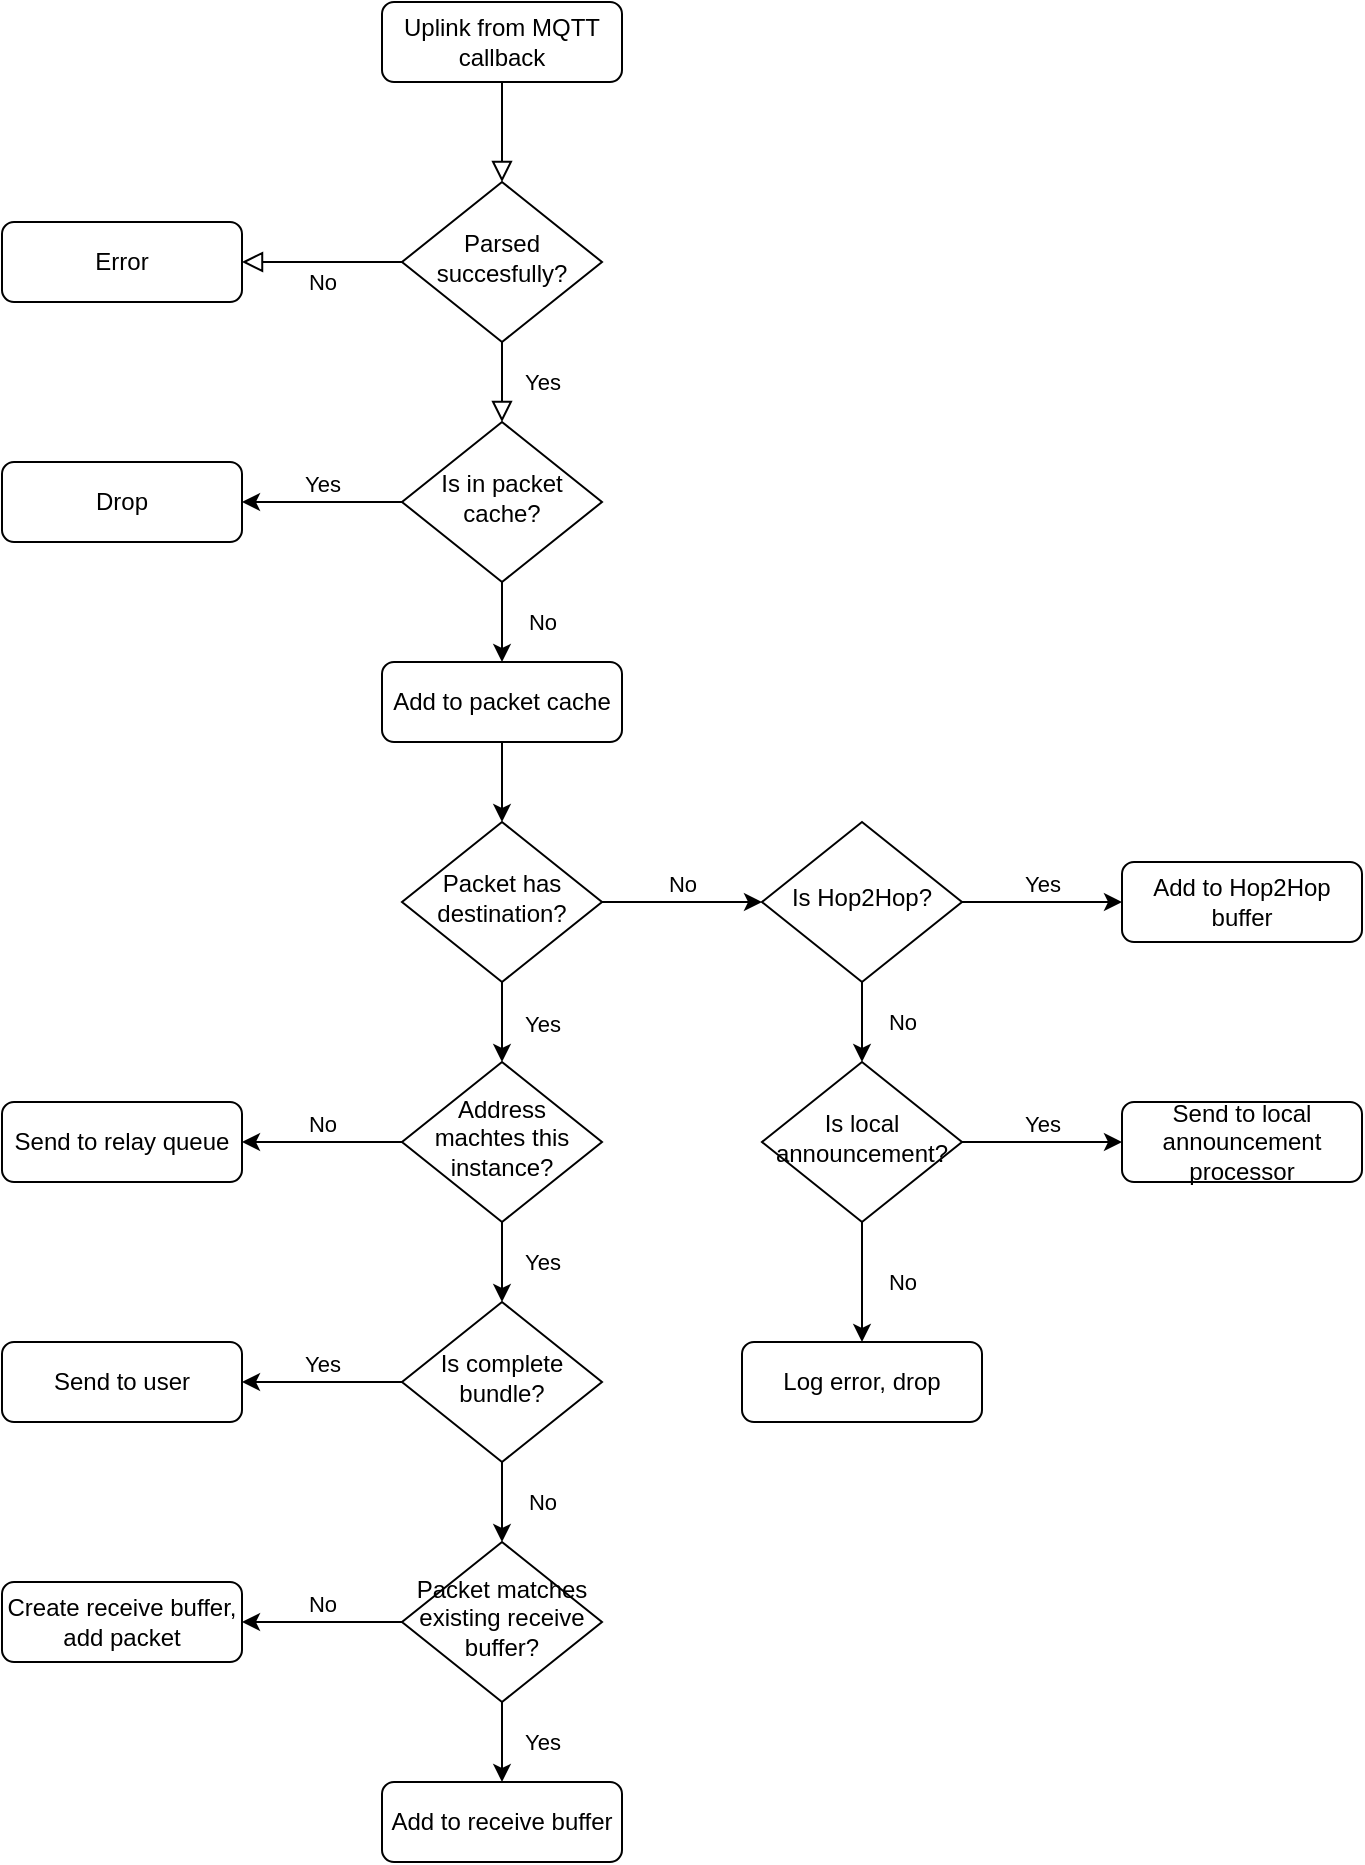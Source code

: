 <mxfile version="20.2.3" type="device"><diagram id="C5RBs43oDa-KdzZeNtuy" name="Page-1"><mxGraphModel dx="3276" dy="2278" grid="1" gridSize="10" guides="1" tooltips="1" connect="1" arrows="1" fold="1" page="1" pageScale="1" pageWidth="827" pageHeight="1169" math="0" shadow="0"><root><mxCell id="WIyWlLk6GJQsqaUBKTNV-0"/><mxCell id="WIyWlLk6GJQsqaUBKTNV-1" parent="WIyWlLk6GJQsqaUBKTNV-0"/><mxCell id="WIyWlLk6GJQsqaUBKTNV-2" value="" style="rounded=0;html=1;jettySize=auto;orthogonalLoop=1;fontSize=11;endArrow=block;endFill=0;endSize=8;strokeWidth=1;shadow=0;labelBackgroundColor=none;edgeStyle=orthogonalEdgeStyle;" parent="WIyWlLk6GJQsqaUBKTNV-1" source="WIyWlLk6GJQsqaUBKTNV-3" target="WIyWlLk6GJQsqaUBKTNV-6" edge="1"><mxGeometry relative="1" as="geometry"/></mxCell><mxCell id="WIyWlLk6GJQsqaUBKTNV-3" value="Uplink from MQTT callback" style="rounded=1;whiteSpace=wrap;html=1;fontSize=12;glass=0;strokeWidth=1;shadow=0;" parent="WIyWlLk6GJQsqaUBKTNV-1" vertex="1"><mxGeometry x="-563" y="90" width="120" height="40" as="geometry"/></mxCell><mxCell id="WIyWlLk6GJQsqaUBKTNV-4" value="Yes" style="rounded=0;html=1;jettySize=auto;orthogonalLoop=1;fontSize=11;endArrow=block;endFill=0;endSize=8;strokeWidth=1;shadow=0;labelBackgroundColor=none;edgeStyle=orthogonalEdgeStyle;" parent="WIyWlLk6GJQsqaUBKTNV-1" source="WIyWlLk6GJQsqaUBKTNV-6" edge="1"><mxGeometry y="20" relative="1" as="geometry"><mxPoint as="offset"/><mxPoint x="-503" y="300" as="targetPoint"/></mxGeometry></mxCell><mxCell id="WIyWlLk6GJQsqaUBKTNV-5" value="No" style="edgeStyle=orthogonalEdgeStyle;rounded=0;html=1;jettySize=auto;orthogonalLoop=1;fontSize=11;endArrow=block;endFill=0;endSize=8;strokeWidth=1;shadow=0;labelBackgroundColor=none;" parent="WIyWlLk6GJQsqaUBKTNV-1" source="WIyWlLk6GJQsqaUBKTNV-6" target="WIyWlLk6GJQsqaUBKTNV-7" edge="1"><mxGeometry y="10" relative="1" as="geometry"><mxPoint as="offset"/></mxGeometry></mxCell><mxCell id="WIyWlLk6GJQsqaUBKTNV-6" value="Parsed succesfully?" style="rhombus;whiteSpace=wrap;html=1;shadow=0;fontFamily=Helvetica;fontSize=12;align=center;strokeWidth=1;spacing=6;spacingTop=-4;" parent="WIyWlLk6GJQsqaUBKTNV-1" vertex="1"><mxGeometry x="-553" y="180" width="100" height="80" as="geometry"/></mxCell><mxCell id="WIyWlLk6GJQsqaUBKTNV-7" value="Error" style="rounded=1;whiteSpace=wrap;html=1;fontSize=12;glass=0;strokeWidth=1;shadow=0;" parent="WIyWlLk6GJQsqaUBKTNV-1" vertex="1"><mxGeometry x="-753" y="200" width="120" height="40" as="geometry"/></mxCell><mxCell id="kOFOAXR8p7YPr6ecUp-y-3" value="Yes" style="edgeStyle=orthogonalEdgeStyle;rounded=0;orthogonalLoop=1;jettySize=auto;html=1;entryX=1;entryY=0.5;entryDx=0;entryDy=0;verticalAlign=bottom;" parent="WIyWlLk6GJQsqaUBKTNV-1" source="kOFOAXR8p7YPr6ecUp-y-0" target="kOFOAXR8p7YPr6ecUp-y-2" edge="1"><mxGeometry relative="1" as="geometry"/></mxCell><mxCell id="kOFOAXR8p7YPr6ecUp-y-5" value="No" style="edgeStyle=orthogonalEdgeStyle;rounded=0;orthogonalLoop=1;jettySize=auto;html=1;entryX=0.5;entryY=0;entryDx=0;entryDy=0;verticalAlign=middle;align=center;labelBackgroundColor=none;labelPosition=center;verticalLabelPosition=middle;" parent="WIyWlLk6GJQsqaUBKTNV-1" source="kOFOAXR8p7YPr6ecUp-y-0" edge="1"><mxGeometry y="20" relative="1" as="geometry"><mxPoint x="-503" y="420" as="targetPoint"/><mxPoint as="offset"/></mxGeometry></mxCell><mxCell id="kOFOAXR8p7YPr6ecUp-y-0" value="Is in packet cache?" style="rhombus;whiteSpace=wrap;html=1;shadow=0;fontFamily=Helvetica;fontSize=12;align=center;strokeWidth=1;spacing=6;spacingTop=-4;verticalAlign=middle;" parent="WIyWlLk6GJQsqaUBKTNV-1" vertex="1"><mxGeometry x="-553" y="300" width="100" height="80" as="geometry"/></mxCell><mxCell id="kOFOAXR8p7YPr6ecUp-y-2" value="Drop" style="rounded=1;whiteSpace=wrap;html=1;fontSize=12;glass=0;strokeWidth=1;shadow=0;" parent="WIyWlLk6GJQsqaUBKTNV-1" vertex="1"><mxGeometry x="-753" y="320" width="120" height="40" as="geometry"/></mxCell><mxCell id="kOFOAXR8p7YPr6ecUp-y-23" style="edgeStyle=orthogonalEdgeStyle;rounded=0;orthogonalLoop=1;jettySize=auto;html=1;entryX=0.5;entryY=0;entryDx=0;entryDy=0;labelBackgroundColor=none;" parent="WIyWlLk6GJQsqaUBKTNV-1" source="kOFOAXR8p7YPr6ecUp-y-6" target="kOFOAXR8p7YPr6ecUp-y-22" edge="1"><mxGeometry relative="1" as="geometry"/></mxCell><mxCell id="kOFOAXR8p7YPr6ecUp-y-6" value="Add to packet cache" style="rounded=1;whiteSpace=wrap;html=1;fontSize=12;glass=0;strokeWidth=1;shadow=0;" parent="WIyWlLk6GJQsqaUBKTNV-1" vertex="1"><mxGeometry x="-563" y="420" width="120" height="40" as="geometry"/></mxCell><mxCell id="kOFOAXR8p7YPr6ecUp-y-10" value="No" style="edgeStyle=orthogonalEdgeStyle;rounded=0;orthogonalLoop=1;jettySize=auto;html=1;entryX=1;entryY=0.5;entryDx=0;entryDy=0;labelBackgroundColor=none;verticalAlign=bottom;" parent="WIyWlLk6GJQsqaUBKTNV-1" source="kOFOAXR8p7YPr6ecUp-y-7" target="kOFOAXR8p7YPr6ecUp-y-9" edge="1"><mxGeometry relative="1" as="geometry"/></mxCell><mxCell id="kOFOAXR8p7YPr6ecUp-y-12" value="Yes" style="edgeStyle=orthogonalEdgeStyle;rounded=0;orthogonalLoop=1;jettySize=auto;html=1;entryX=0.5;entryY=0;entryDx=0;entryDy=0;labelBackgroundColor=none;" parent="WIyWlLk6GJQsqaUBKTNV-1" source="kOFOAXR8p7YPr6ecUp-y-7" edge="1"><mxGeometry y="20" relative="1" as="geometry"><mxPoint x="-503" y="740" as="targetPoint"/><mxPoint as="offset"/></mxGeometry></mxCell><mxCell id="kOFOAXR8p7YPr6ecUp-y-7" value="Address machtes this instance?" style="rhombus;whiteSpace=wrap;html=1;shadow=0;fontFamily=Helvetica;fontSize=12;align=center;strokeWidth=1;spacing=6;spacingTop=-4;verticalAlign=middle;" parent="WIyWlLk6GJQsqaUBKTNV-1" vertex="1"><mxGeometry x="-553" y="620" width="100" height="80" as="geometry"/></mxCell><mxCell id="kOFOAXR8p7YPr6ecUp-y-9" value="Send to relay queue" style="rounded=1;whiteSpace=wrap;html=1;fontSize=12;glass=0;strokeWidth=1;shadow=0;" parent="WIyWlLk6GJQsqaUBKTNV-1" vertex="1"><mxGeometry x="-753" y="640" width="120" height="40" as="geometry"/></mxCell><mxCell id="kOFOAXR8p7YPr6ecUp-y-15" value="No" style="edgeStyle=orthogonalEdgeStyle;rounded=0;orthogonalLoop=1;jettySize=auto;html=1;labelBackgroundColor=none;verticalAlign=bottom;entryX=1;entryY=0.5;entryDx=0;entryDy=0;" parent="WIyWlLk6GJQsqaUBKTNV-1" source="kOFOAXR8p7YPr6ecUp-y-13" target="kOFOAXR8p7YPr6ecUp-y-14" edge="1"><mxGeometry relative="1" as="geometry"><mxPoint x="-783" y="940" as="targetPoint"/><Array as="points"/></mxGeometry></mxCell><mxCell id="kOFOAXR8p7YPr6ecUp-y-17" value="Yes" style="edgeStyle=orthogonalEdgeStyle;rounded=0;orthogonalLoop=1;jettySize=auto;html=1;entryX=0.5;entryY=0;entryDx=0;entryDy=0;labelBackgroundColor=none;" parent="WIyWlLk6GJQsqaUBKTNV-1" source="kOFOAXR8p7YPr6ecUp-y-13" target="kOFOAXR8p7YPr6ecUp-y-16" edge="1"><mxGeometry y="20" relative="1" as="geometry"><mxPoint as="offset"/></mxGeometry></mxCell><mxCell id="kOFOAXR8p7YPr6ecUp-y-13" value="Packet matches existing receive buffer?" style="rhombus;whiteSpace=wrap;html=1;shadow=0;fontFamily=Helvetica;fontSize=12;align=center;strokeWidth=1;spacing=6;spacingTop=-4;verticalAlign=middle;" parent="WIyWlLk6GJQsqaUBKTNV-1" vertex="1"><mxGeometry x="-553" y="860" width="100" height="80" as="geometry"/></mxCell><mxCell id="kOFOAXR8p7YPr6ecUp-y-14" value="Create receive buffer, add packet" style="rounded=1;whiteSpace=wrap;html=1;fontSize=12;glass=0;strokeWidth=1;shadow=0;" parent="WIyWlLk6GJQsqaUBKTNV-1" vertex="1"><mxGeometry x="-753" y="880" width="120" height="40" as="geometry"/></mxCell><mxCell id="kOFOAXR8p7YPr6ecUp-y-16" value="Add to receive buffer" style="rounded=1;whiteSpace=wrap;html=1;fontSize=12;glass=0;strokeWidth=1;shadow=0;" parent="WIyWlLk6GJQsqaUBKTNV-1" vertex="1"><mxGeometry x="-563" y="980" width="120" height="40" as="geometry"/></mxCell><mxCell id="kOFOAXR8p7YPr6ecUp-y-24" value="Yes" style="edgeStyle=orthogonalEdgeStyle;rounded=0;orthogonalLoop=1;jettySize=auto;html=1;entryX=0.5;entryY=0;entryDx=0;entryDy=0;labelBackgroundColor=none;verticalAlign=bottom;" parent="WIyWlLk6GJQsqaUBKTNV-1" source="kOFOAXR8p7YPr6ecUp-y-22" target="kOFOAXR8p7YPr6ecUp-y-7" edge="1"><mxGeometry x="0.5" y="20" relative="1" as="geometry"><mxPoint as="offset"/></mxGeometry></mxCell><mxCell id="kOFOAXR8p7YPr6ecUp-y-27" value="No" style="edgeStyle=orthogonalEdgeStyle;rounded=0;orthogonalLoop=1;jettySize=auto;html=1;entryX=0;entryY=0.5;entryDx=0;entryDy=0;labelBackgroundColor=none;verticalAlign=bottom;" parent="WIyWlLk6GJQsqaUBKTNV-1" source="kOFOAXR8p7YPr6ecUp-y-22" target="kOFOAXR8p7YPr6ecUp-y-25" edge="1"><mxGeometry relative="1" as="geometry"/></mxCell><mxCell id="kOFOAXR8p7YPr6ecUp-y-22" value="Packet has destination?" style="rhombus;whiteSpace=wrap;html=1;shadow=0;fontFamily=Helvetica;fontSize=12;align=center;strokeWidth=1;spacing=6;spacingTop=-4;verticalAlign=middle;" parent="WIyWlLk6GJQsqaUBKTNV-1" vertex="1"><mxGeometry x="-553" y="500" width="100" height="80" as="geometry"/></mxCell><mxCell id="kOFOAXR8p7YPr6ecUp-y-31" value="Yes" style="edgeStyle=orthogonalEdgeStyle;rounded=0;orthogonalLoop=1;jettySize=auto;html=1;entryX=0;entryY=0.5;entryDx=0;entryDy=0;labelBackgroundColor=none;verticalAlign=bottom;" parent="WIyWlLk6GJQsqaUBKTNV-1" source="kOFOAXR8p7YPr6ecUp-y-25" target="kOFOAXR8p7YPr6ecUp-y-28" edge="1"><mxGeometry relative="1" as="geometry"/></mxCell><mxCell id="kOFOAXR8p7YPr6ecUp-y-34" value="No" style="edgeStyle=orthogonalEdgeStyle;rounded=0;orthogonalLoop=1;jettySize=auto;html=1;entryX=0.5;entryY=0;entryDx=0;entryDy=0;labelBackgroundColor=none;" parent="WIyWlLk6GJQsqaUBKTNV-1" source="kOFOAXR8p7YPr6ecUp-y-25" target="kOFOAXR8p7YPr6ecUp-y-33" edge="1"><mxGeometry y="20" relative="1" as="geometry"><mxPoint as="offset"/></mxGeometry></mxCell><mxCell id="kOFOAXR8p7YPr6ecUp-y-25" value="Is Hop2Hop?" style="rhombus;whiteSpace=wrap;html=1;shadow=0;fontFamily=Helvetica;fontSize=12;align=center;strokeWidth=1;spacing=6;spacingTop=-4;verticalAlign=middle;" parent="WIyWlLk6GJQsqaUBKTNV-1" vertex="1"><mxGeometry x="-373" y="500" width="100" height="80" as="geometry"/></mxCell><mxCell id="kOFOAXR8p7YPr6ecUp-y-28" value="Add to Hop2Hop buffer" style="rounded=1;whiteSpace=wrap;html=1;fontSize=12;glass=0;strokeWidth=1;shadow=0;" parent="WIyWlLk6GJQsqaUBKTNV-1" vertex="1"><mxGeometry x="-193" y="520" width="120" height="40" as="geometry"/></mxCell><mxCell id="kOFOAXR8p7YPr6ecUp-y-36" value="Yes" style="edgeStyle=orthogonalEdgeStyle;rounded=0;orthogonalLoop=1;jettySize=auto;html=1;entryX=0;entryY=0.5;entryDx=0;entryDy=0;labelBackgroundColor=none;verticalAlign=bottom;" parent="WIyWlLk6GJQsqaUBKTNV-1" source="kOFOAXR8p7YPr6ecUp-y-33" target="kOFOAXR8p7YPr6ecUp-y-35" edge="1"><mxGeometry relative="1" as="geometry"/></mxCell><mxCell id="kOFOAXR8p7YPr6ecUp-y-38" value="No" style="edgeStyle=orthogonalEdgeStyle;rounded=0;orthogonalLoop=1;jettySize=auto;html=1;entryX=0.5;entryY=0;entryDx=0;entryDy=0;labelBackgroundColor=none;" parent="WIyWlLk6GJQsqaUBKTNV-1" source="kOFOAXR8p7YPr6ecUp-y-33" target="kOFOAXR8p7YPr6ecUp-y-37" edge="1"><mxGeometry y="20" relative="1" as="geometry"><mxPoint as="offset"/></mxGeometry></mxCell><mxCell id="kOFOAXR8p7YPr6ecUp-y-33" value="Is local announcement?" style="rhombus;whiteSpace=wrap;html=1;shadow=0;fontFamily=Helvetica;fontSize=12;align=center;strokeWidth=1;spacing=6;spacingTop=-4;verticalAlign=middle;" parent="WIyWlLk6GJQsqaUBKTNV-1" vertex="1"><mxGeometry x="-373" y="620" width="100" height="80" as="geometry"/></mxCell><mxCell id="kOFOAXR8p7YPr6ecUp-y-35" value="Send to local announcement processor" style="rounded=1;whiteSpace=wrap;html=1;fontSize=12;glass=0;strokeWidth=1;shadow=0;" parent="WIyWlLk6GJQsqaUBKTNV-1" vertex="1"><mxGeometry x="-193" y="640" width="120" height="40" as="geometry"/></mxCell><mxCell id="kOFOAXR8p7YPr6ecUp-y-37" value="Log error, drop" style="rounded=1;whiteSpace=wrap;html=1;fontSize=12;glass=0;strokeWidth=1;shadow=0;" parent="WIyWlLk6GJQsqaUBKTNV-1" vertex="1"><mxGeometry x="-383" y="760" width="120" height="40" as="geometry"/></mxCell><mxCell id="kOFOAXR8p7YPr6ecUp-y-39" value="Yes" style="edgeStyle=orthogonalEdgeStyle;rounded=0;orthogonalLoop=1;jettySize=auto;html=1;labelBackgroundColor=none;verticalAlign=bottom;entryX=1;entryY=0.5;entryDx=0;entryDy=0;" parent="WIyWlLk6GJQsqaUBKTNV-1" source="kOFOAXR8p7YPr6ecUp-y-41" target="kOFOAXR8p7YPr6ecUp-y-42" edge="1"><mxGeometry relative="1" as="geometry"><mxPoint x="-783" y="820" as="targetPoint"/><Array as="points"/></mxGeometry></mxCell><mxCell id="kOFOAXR8p7YPr6ecUp-y-40" value="No" style="edgeStyle=orthogonalEdgeStyle;rounded=0;orthogonalLoop=1;jettySize=auto;html=1;entryX=0.5;entryY=0;entryDx=0;entryDy=0;labelBackgroundColor=none;" parent="WIyWlLk6GJQsqaUBKTNV-1" source="kOFOAXR8p7YPr6ecUp-y-41" edge="1"><mxGeometry y="20" relative="1" as="geometry"><mxPoint x="-503" y="860" as="targetPoint"/><mxPoint as="offset"/></mxGeometry></mxCell><mxCell id="kOFOAXR8p7YPr6ecUp-y-41" value="Is complete bundle?" style="rhombus;whiteSpace=wrap;html=1;shadow=0;fontFamily=Helvetica;fontSize=12;align=center;strokeWidth=1;spacing=6;spacingTop=-4;verticalAlign=middle;" parent="WIyWlLk6GJQsqaUBKTNV-1" vertex="1"><mxGeometry x="-553" y="740" width="100" height="80" as="geometry"/></mxCell><mxCell id="kOFOAXR8p7YPr6ecUp-y-42" value="Send to user" style="rounded=1;whiteSpace=wrap;html=1;fontSize=12;glass=0;strokeWidth=1;shadow=0;" parent="WIyWlLk6GJQsqaUBKTNV-1" vertex="1"><mxGeometry x="-753" y="760" width="120" height="40" as="geometry"/></mxCell></root></mxGraphModel></diagram></mxfile>